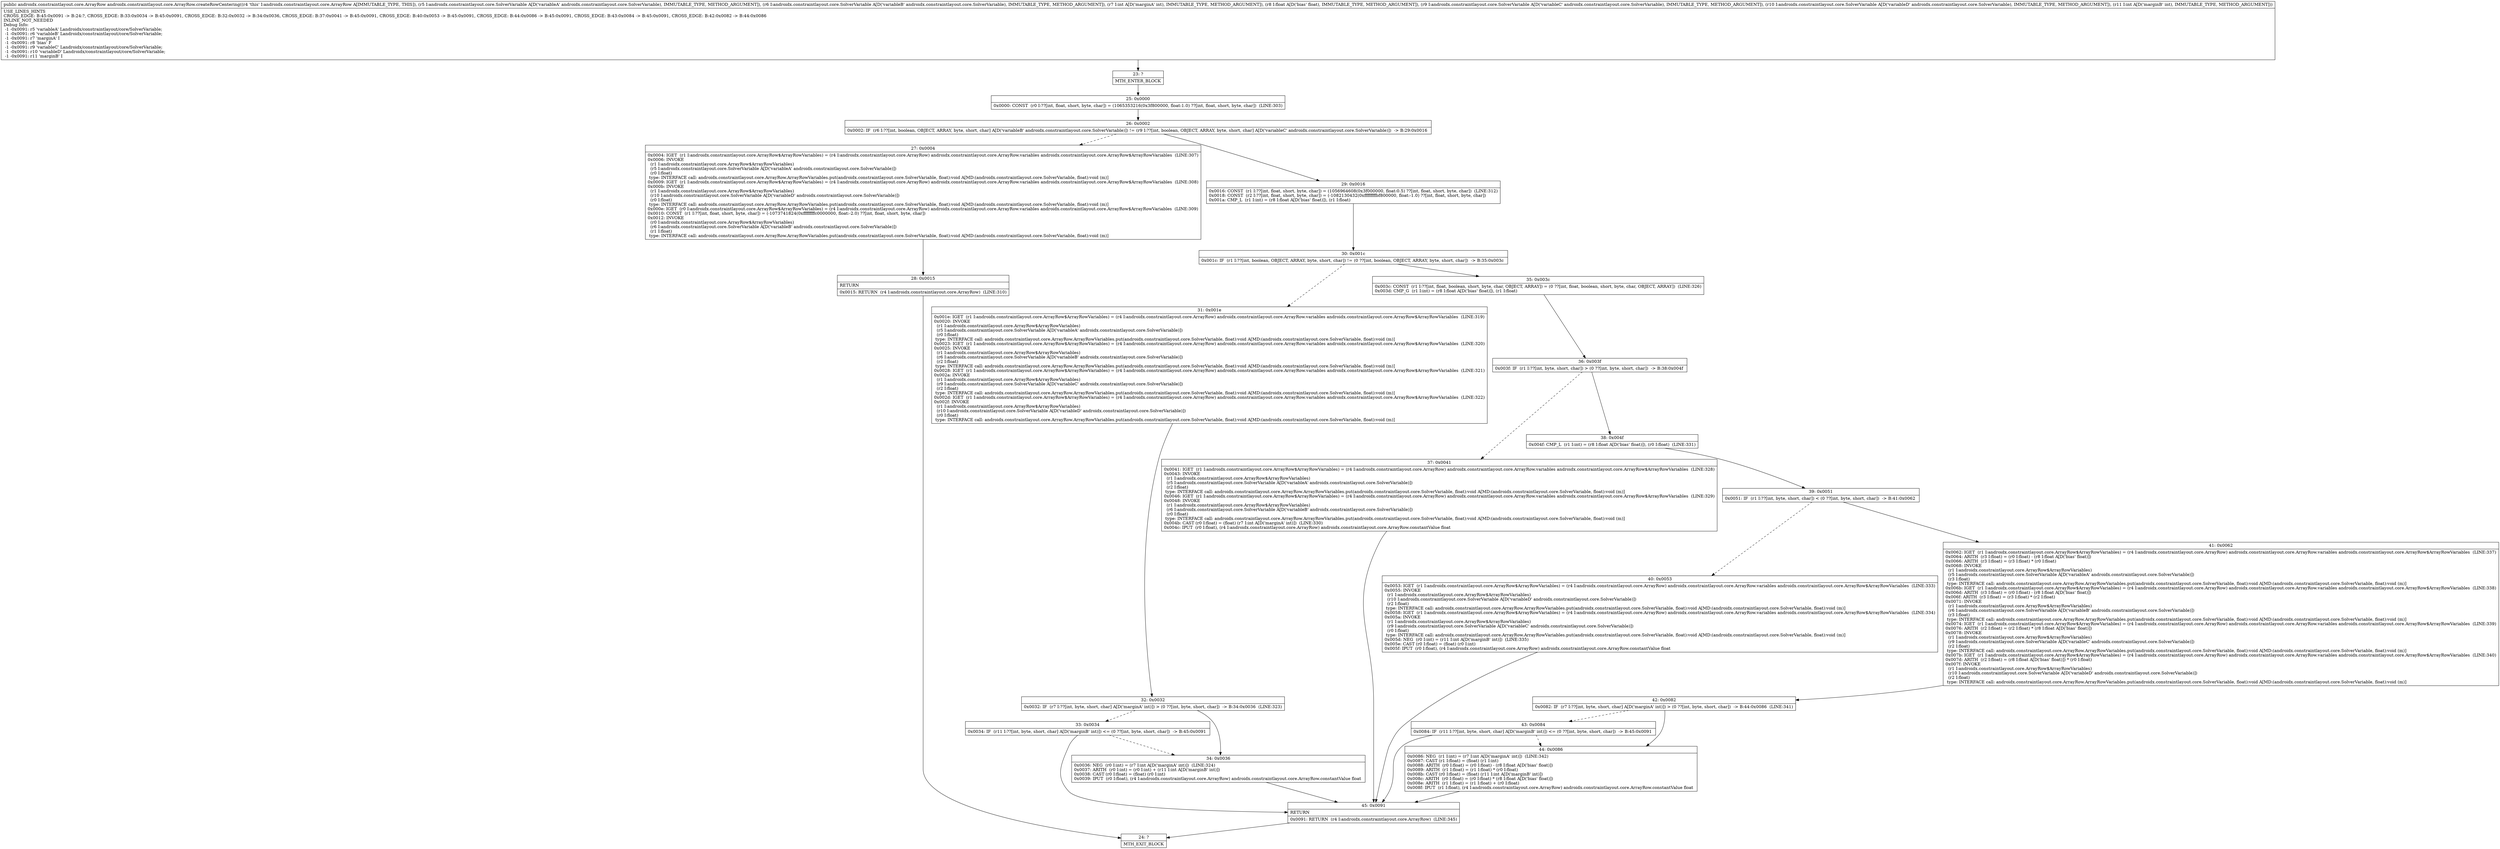 digraph "CFG forandroidx.constraintlayout.core.ArrayRow.createRowCentering(Landroidx\/constraintlayout\/core\/SolverVariable;Landroidx\/constraintlayout\/core\/SolverVariable;IFLandroidx\/constraintlayout\/core\/SolverVariable;Landroidx\/constraintlayout\/core\/SolverVariable;I)Landroidx\/constraintlayout\/core\/ArrayRow;" {
Node_23 [shape=record,label="{23\:\ ?|MTH_ENTER_BLOCK\l}"];
Node_25 [shape=record,label="{25\:\ 0x0000|0x0000: CONST  (r0 I:??[int, float, short, byte, char]) = (1065353216(0x3f800000, float:1.0) ??[int, float, short, byte, char])  (LINE:303)\l}"];
Node_26 [shape=record,label="{26\:\ 0x0002|0x0002: IF  (r6 I:??[int, boolean, OBJECT, ARRAY, byte, short, char] A[D('variableB' androidx.constraintlayout.core.SolverVariable)]) != (r9 I:??[int, boolean, OBJECT, ARRAY, byte, short, char] A[D('variableC' androidx.constraintlayout.core.SolverVariable)])  \-\> B:29:0x0016 \l}"];
Node_27 [shape=record,label="{27\:\ 0x0004|0x0004: IGET  (r1 I:androidx.constraintlayout.core.ArrayRow$ArrayRowVariables) = (r4 I:androidx.constraintlayout.core.ArrayRow) androidx.constraintlayout.core.ArrayRow.variables androidx.constraintlayout.core.ArrayRow$ArrayRowVariables  (LINE:307)\l0x0006: INVOKE  \l  (r1 I:androidx.constraintlayout.core.ArrayRow$ArrayRowVariables)\l  (r5 I:androidx.constraintlayout.core.SolverVariable A[D('variableA' androidx.constraintlayout.core.SolverVariable)])\l  (r0 I:float)\l type: INTERFACE call: androidx.constraintlayout.core.ArrayRow.ArrayRowVariables.put(androidx.constraintlayout.core.SolverVariable, float):void A[MD:(androidx.constraintlayout.core.SolverVariable, float):void (m)]\l0x0009: IGET  (r1 I:androidx.constraintlayout.core.ArrayRow$ArrayRowVariables) = (r4 I:androidx.constraintlayout.core.ArrayRow) androidx.constraintlayout.core.ArrayRow.variables androidx.constraintlayout.core.ArrayRow$ArrayRowVariables  (LINE:308)\l0x000b: INVOKE  \l  (r1 I:androidx.constraintlayout.core.ArrayRow$ArrayRowVariables)\l  (r10 I:androidx.constraintlayout.core.SolverVariable A[D('variableD' androidx.constraintlayout.core.SolverVariable)])\l  (r0 I:float)\l type: INTERFACE call: androidx.constraintlayout.core.ArrayRow.ArrayRowVariables.put(androidx.constraintlayout.core.SolverVariable, float):void A[MD:(androidx.constraintlayout.core.SolverVariable, float):void (m)]\l0x000e: IGET  (r0 I:androidx.constraintlayout.core.ArrayRow$ArrayRowVariables) = (r4 I:androidx.constraintlayout.core.ArrayRow) androidx.constraintlayout.core.ArrayRow.variables androidx.constraintlayout.core.ArrayRow$ArrayRowVariables  (LINE:309)\l0x0010: CONST  (r1 I:??[int, float, short, byte, char]) = (\-1073741824(0xffffffffc0000000, float:\-2.0) ??[int, float, short, byte, char]) \l0x0012: INVOKE  \l  (r0 I:androidx.constraintlayout.core.ArrayRow$ArrayRowVariables)\l  (r6 I:androidx.constraintlayout.core.SolverVariable A[D('variableB' androidx.constraintlayout.core.SolverVariable)])\l  (r1 I:float)\l type: INTERFACE call: androidx.constraintlayout.core.ArrayRow.ArrayRowVariables.put(androidx.constraintlayout.core.SolverVariable, float):void A[MD:(androidx.constraintlayout.core.SolverVariable, float):void (m)]\l}"];
Node_28 [shape=record,label="{28\:\ 0x0015|RETURN\l|0x0015: RETURN  (r4 I:androidx.constraintlayout.core.ArrayRow)  (LINE:310)\l}"];
Node_24 [shape=record,label="{24\:\ ?|MTH_EXIT_BLOCK\l}"];
Node_29 [shape=record,label="{29\:\ 0x0016|0x0016: CONST  (r1 I:??[int, float, short, byte, char]) = (1056964608(0x3f000000, float:0.5) ??[int, float, short, byte, char])  (LINE:312)\l0x0018: CONST  (r2 I:??[int, float, short, byte, char]) = (\-1082130432(0xffffffffbf800000, float:\-1.0) ??[int, float, short, byte, char]) \l0x001a: CMP_L  (r1 I:int) = (r8 I:float A[D('bias' float)]), (r1 I:float) \l}"];
Node_30 [shape=record,label="{30\:\ 0x001c|0x001c: IF  (r1 I:??[int, boolean, OBJECT, ARRAY, byte, short, char]) != (0 ??[int, boolean, OBJECT, ARRAY, byte, short, char])  \-\> B:35:0x003c \l}"];
Node_31 [shape=record,label="{31\:\ 0x001e|0x001e: IGET  (r1 I:androidx.constraintlayout.core.ArrayRow$ArrayRowVariables) = (r4 I:androidx.constraintlayout.core.ArrayRow) androidx.constraintlayout.core.ArrayRow.variables androidx.constraintlayout.core.ArrayRow$ArrayRowVariables  (LINE:319)\l0x0020: INVOKE  \l  (r1 I:androidx.constraintlayout.core.ArrayRow$ArrayRowVariables)\l  (r5 I:androidx.constraintlayout.core.SolverVariable A[D('variableA' androidx.constraintlayout.core.SolverVariable)])\l  (r0 I:float)\l type: INTERFACE call: androidx.constraintlayout.core.ArrayRow.ArrayRowVariables.put(androidx.constraintlayout.core.SolverVariable, float):void A[MD:(androidx.constraintlayout.core.SolverVariable, float):void (m)]\l0x0023: IGET  (r1 I:androidx.constraintlayout.core.ArrayRow$ArrayRowVariables) = (r4 I:androidx.constraintlayout.core.ArrayRow) androidx.constraintlayout.core.ArrayRow.variables androidx.constraintlayout.core.ArrayRow$ArrayRowVariables  (LINE:320)\l0x0025: INVOKE  \l  (r1 I:androidx.constraintlayout.core.ArrayRow$ArrayRowVariables)\l  (r6 I:androidx.constraintlayout.core.SolverVariable A[D('variableB' androidx.constraintlayout.core.SolverVariable)])\l  (r2 I:float)\l type: INTERFACE call: androidx.constraintlayout.core.ArrayRow.ArrayRowVariables.put(androidx.constraintlayout.core.SolverVariable, float):void A[MD:(androidx.constraintlayout.core.SolverVariable, float):void (m)]\l0x0028: IGET  (r1 I:androidx.constraintlayout.core.ArrayRow$ArrayRowVariables) = (r4 I:androidx.constraintlayout.core.ArrayRow) androidx.constraintlayout.core.ArrayRow.variables androidx.constraintlayout.core.ArrayRow$ArrayRowVariables  (LINE:321)\l0x002a: INVOKE  \l  (r1 I:androidx.constraintlayout.core.ArrayRow$ArrayRowVariables)\l  (r9 I:androidx.constraintlayout.core.SolverVariable A[D('variableC' androidx.constraintlayout.core.SolverVariable)])\l  (r2 I:float)\l type: INTERFACE call: androidx.constraintlayout.core.ArrayRow.ArrayRowVariables.put(androidx.constraintlayout.core.SolverVariable, float):void A[MD:(androidx.constraintlayout.core.SolverVariable, float):void (m)]\l0x002d: IGET  (r1 I:androidx.constraintlayout.core.ArrayRow$ArrayRowVariables) = (r4 I:androidx.constraintlayout.core.ArrayRow) androidx.constraintlayout.core.ArrayRow.variables androidx.constraintlayout.core.ArrayRow$ArrayRowVariables  (LINE:322)\l0x002f: INVOKE  \l  (r1 I:androidx.constraintlayout.core.ArrayRow$ArrayRowVariables)\l  (r10 I:androidx.constraintlayout.core.SolverVariable A[D('variableD' androidx.constraintlayout.core.SolverVariable)])\l  (r0 I:float)\l type: INTERFACE call: androidx.constraintlayout.core.ArrayRow.ArrayRowVariables.put(androidx.constraintlayout.core.SolverVariable, float):void A[MD:(androidx.constraintlayout.core.SolverVariable, float):void (m)]\l}"];
Node_32 [shape=record,label="{32\:\ 0x0032|0x0032: IF  (r7 I:??[int, byte, short, char] A[D('marginA' int)]) \> (0 ??[int, byte, short, char])  \-\> B:34:0x0036  (LINE:323)\l}"];
Node_33 [shape=record,label="{33\:\ 0x0034|0x0034: IF  (r11 I:??[int, byte, short, char] A[D('marginB' int)]) \<= (0 ??[int, byte, short, char])  \-\> B:45:0x0091 \l}"];
Node_45 [shape=record,label="{45\:\ 0x0091|RETURN\l|0x0091: RETURN  (r4 I:androidx.constraintlayout.core.ArrayRow)  (LINE:345)\l}"];
Node_34 [shape=record,label="{34\:\ 0x0036|0x0036: NEG  (r0 I:int) = (r7 I:int A[D('marginA' int)])  (LINE:324)\l0x0037: ARITH  (r0 I:int) = (r0 I:int) + (r11 I:int A[D('marginB' int)]) \l0x0038: CAST (r0 I:float) = (float) (r0 I:int) \l0x0039: IPUT  (r0 I:float), (r4 I:androidx.constraintlayout.core.ArrayRow) androidx.constraintlayout.core.ArrayRow.constantValue float \l}"];
Node_35 [shape=record,label="{35\:\ 0x003c|0x003c: CONST  (r1 I:??[int, float, boolean, short, byte, char, OBJECT, ARRAY]) = (0 ??[int, float, boolean, short, byte, char, OBJECT, ARRAY])  (LINE:326)\l0x003d: CMP_G  (r1 I:int) = (r8 I:float A[D('bias' float)]), (r1 I:float) \l}"];
Node_36 [shape=record,label="{36\:\ 0x003f|0x003f: IF  (r1 I:??[int, byte, short, char]) \> (0 ??[int, byte, short, char])  \-\> B:38:0x004f \l}"];
Node_37 [shape=record,label="{37\:\ 0x0041|0x0041: IGET  (r1 I:androidx.constraintlayout.core.ArrayRow$ArrayRowVariables) = (r4 I:androidx.constraintlayout.core.ArrayRow) androidx.constraintlayout.core.ArrayRow.variables androidx.constraintlayout.core.ArrayRow$ArrayRowVariables  (LINE:328)\l0x0043: INVOKE  \l  (r1 I:androidx.constraintlayout.core.ArrayRow$ArrayRowVariables)\l  (r5 I:androidx.constraintlayout.core.SolverVariable A[D('variableA' androidx.constraintlayout.core.SolverVariable)])\l  (r2 I:float)\l type: INTERFACE call: androidx.constraintlayout.core.ArrayRow.ArrayRowVariables.put(androidx.constraintlayout.core.SolverVariable, float):void A[MD:(androidx.constraintlayout.core.SolverVariable, float):void (m)]\l0x0046: IGET  (r1 I:androidx.constraintlayout.core.ArrayRow$ArrayRowVariables) = (r4 I:androidx.constraintlayout.core.ArrayRow) androidx.constraintlayout.core.ArrayRow.variables androidx.constraintlayout.core.ArrayRow$ArrayRowVariables  (LINE:329)\l0x0048: INVOKE  \l  (r1 I:androidx.constraintlayout.core.ArrayRow$ArrayRowVariables)\l  (r6 I:androidx.constraintlayout.core.SolverVariable A[D('variableB' androidx.constraintlayout.core.SolverVariable)])\l  (r0 I:float)\l type: INTERFACE call: androidx.constraintlayout.core.ArrayRow.ArrayRowVariables.put(androidx.constraintlayout.core.SolverVariable, float):void A[MD:(androidx.constraintlayout.core.SolverVariable, float):void (m)]\l0x004b: CAST (r0 I:float) = (float) (r7 I:int A[D('marginA' int)])  (LINE:330)\l0x004c: IPUT  (r0 I:float), (r4 I:androidx.constraintlayout.core.ArrayRow) androidx.constraintlayout.core.ArrayRow.constantValue float \l}"];
Node_38 [shape=record,label="{38\:\ 0x004f|0x004f: CMP_L  (r1 I:int) = (r8 I:float A[D('bias' float)]), (r0 I:float)  (LINE:331)\l}"];
Node_39 [shape=record,label="{39\:\ 0x0051|0x0051: IF  (r1 I:??[int, byte, short, char]) \< (0 ??[int, byte, short, char])  \-\> B:41:0x0062 \l}"];
Node_40 [shape=record,label="{40\:\ 0x0053|0x0053: IGET  (r1 I:androidx.constraintlayout.core.ArrayRow$ArrayRowVariables) = (r4 I:androidx.constraintlayout.core.ArrayRow) androidx.constraintlayout.core.ArrayRow.variables androidx.constraintlayout.core.ArrayRow$ArrayRowVariables  (LINE:333)\l0x0055: INVOKE  \l  (r1 I:androidx.constraintlayout.core.ArrayRow$ArrayRowVariables)\l  (r10 I:androidx.constraintlayout.core.SolverVariable A[D('variableD' androidx.constraintlayout.core.SolverVariable)])\l  (r2 I:float)\l type: INTERFACE call: androidx.constraintlayout.core.ArrayRow.ArrayRowVariables.put(androidx.constraintlayout.core.SolverVariable, float):void A[MD:(androidx.constraintlayout.core.SolverVariable, float):void (m)]\l0x0058: IGET  (r1 I:androidx.constraintlayout.core.ArrayRow$ArrayRowVariables) = (r4 I:androidx.constraintlayout.core.ArrayRow) androidx.constraintlayout.core.ArrayRow.variables androidx.constraintlayout.core.ArrayRow$ArrayRowVariables  (LINE:334)\l0x005a: INVOKE  \l  (r1 I:androidx.constraintlayout.core.ArrayRow$ArrayRowVariables)\l  (r9 I:androidx.constraintlayout.core.SolverVariable A[D('variableC' androidx.constraintlayout.core.SolverVariable)])\l  (r0 I:float)\l type: INTERFACE call: androidx.constraintlayout.core.ArrayRow.ArrayRowVariables.put(androidx.constraintlayout.core.SolverVariable, float):void A[MD:(androidx.constraintlayout.core.SolverVariable, float):void (m)]\l0x005d: NEG  (r0 I:int) = (r11 I:int A[D('marginB' int)])  (LINE:335)\l0x005e: CAST (r0 I:float) = (float) (r0 I:int) \l0x005f: IPUT  (r0 I:float), (r4 I:androidx.constraintlayout.core.ArrayRow) androidx.constraintlayout.core.ArrayRow.constantValue float \l}"];
Node_41 [shape=record,label="{41\:\ 0x0062|0x0062: IGET  (r1 I:androidx.constraintlayout.core.ArrayRow$ArrayRowVariables) = (r4 I:androidx.constraintlayout.core.ArrayRow) androidx.constraintlayout.core.ArrayRow.variables androidx.constraintlayout.core.ArrayRow$ArrayRowVariables  (LINE:337)\l0x0064: ARITH  (r3 I:float) = (r0 I:float) \- (r8 I:float A[D('bias' float)]) \l0x0066: ARITH  (r3 I:float) = (r3 I:float) * (r0 I:float) \l0x0068: INVOKE  \l  (r1 I:androidx.constraintlayout.core.ArrayRow$ArrayRowVariables)\l  (r5 I:androidx.constraintlayout.core.SolverVariable A[D('variableA' androidx.constraintlayout.core.SolverVariable)])\l  (r3 I:float)\l type: INTERFACE call: androidx.constraintlayout.core.ArrayRow.ArrayRowVariables.put(androidx.constraintlayout.core.SolverVariable, float):void A[MD:(androidx.constraintlayout.core.SolverVariable, float):void (m)]\l0x006b: IGET  (r1 I:androidx.constraintlayout.core.ArrayRow$ArrayRowVariables) = (r4 I:androidx.constraintlayout.core.ArrayRow) androidx.constraintlayout.core.ArrayRow.variables androidx.constraintlayout.core.ArrayRow$ArrayRowVariables  (LINE:338)\l0x006d: ARITH  (r3 I:float) = (r0 I:float) \- (r8 I:float A[D('bias' float)]) \l0x006f: ARITH  (r3 I:float) = (r3 I:float) * (r2 I:float) \l0x0071: INVOKE  \l  (r1 I:androidx.constraintlayout.core.ArrayRow$ArrayRowVariables)\l  (r6 I:androidx.constraintlayout.core.SolverVariable A[D('variableB' androidx.constraintlayout.core.SolverVariable)])\l  (r3 I:float)\l type: INTERFACE call: androidx.constraintlayout.core.ArrayRow.ArrayRowVariables.put(androidx.constraintlayout.core.SolverVariable, float):void A[MD:(androidx.constraintlayout.core.SolverVariable, float):void (m)]\l0x0074: IGET  (r1 I:androidx.constraintlayout.core.ArrayRow$ArrayRowVariables) = (r4 I:androidx.constraintlayout.core.ArrayRow) androidx.constraintlayout.core.ArrayRow.variables androidx.constraintlayout.core.ArrayRow$ArrayRowVariables  (LINE:339)\l0x0076: ARITH  (r2 I:float) = (r2 I:float) * (r8 I:float A[D('bias' float)]) \l0x0078: INVOKE  \l  (r1 I:androidx.constraintlayout.core.ArrayRow$ArrayRowVariables)\l  (r9 I:androidx.constraintlayout.core.SolverVariable A[D('variableC' androidx.constraintlayout.core.SolverVariable)])\l  (r2 I:float)\l type: INTERFACE call: androidx.constraintlayout.core.ArrayRow.ArrayRowVariables.put(androidx.constraintlayout.core.SolverVariable, float):void A[MD:(androidx.constraintlayout.core.SolverVariable, float):void (m)]\l0x007b: IGET  (r1 I:androidx.constraintlayout.core.ArrayRow$ArrayRowVariables) = (r4 I:androidx.constraintlayout.core.ArrayRow) androidx.constraintlayout.core.ArrayRow.variables androidx.constraintlayout.core.ArrayRow$ArrayRowVariables  (LINE:340)\l0x007d: ARITH  (r2 I:float) = (r8 I:float A[D('bias' float)]) * (r0 I:float) \l0x007f: INVOKE  \l  (r1 I:androidx.constraintlayout.core.ArrayRow$ArrayRowVariables)\l  (r10 I:androidx.constraintlayout.core.SolverVariable A[D('variableD' androidx.constraintlayout.core.SolverVariable)])\l  (r2 I:float)\l type: INTERFACE call: androidx.constraintlayout.core.ArrayRow.ArrayRowVariables.put(androidx.constraintlayout.core.SolverVariable, float):void A[MD:(androidx.constraintlayout.core.SolverVariable, float):void (m)]\l}"];
Node_42 [shape=record,label="{42\:\ 0x0082|0x0082: IF  (r7 I:??[int, byte, short, char] A[D('marginA' int)]) \> (0 ??[int, byte, short, char])  \-\> B:44:0x0086  (LINE:341)\l}"];
Node_43 [shape=record,label="{43\:\ 0x0084|0x0084: IF  (r11 I:??[int, byte, short, char] A[D('marginB' int)]) \<= (0 ??[int, byte, short, char])  \-\> B:45:0x0091 \l}"];
Node_44 [shape=record,label="{44\:\ 0x0086|0x0086: NEG  (r1 I:int) = (r7 I:int A[D('marginA' int)])  (LINE:342)\l0x0087: CAST (r1 I:float) = (float) (r1 I:int) \l0x0088: ARITH  (r0 I:float) = (r0 I:float) \- (r8 I:float A[D('bias' float)]) \l0x0089: ARITH  (r1 I:float) = (r1 I:float) * (r0 I:float) \l0x008b: CAST (r0 I:float) = (float) (r11 I:int A[D('marginB' int)]) \l0x008c: ARITH  (r0 I:float) = (r0 I:float) * (r8 I:float A[D('bias' float)]) \l0x008e: ARITH  (r1 I:float) = (r1 I:float) + (r0 I:float) \l0x008f: IPUT  (r1 I:float), (r4 I:androidx.constraintlayout.core.ArrayRow) androidx.constraintlayout.core.ArrayRow.constantValue float \l}"];
MethodNode[shape=record,label="{public androidx.constraintlayout.core.ArrayRow androidx.constraintlayout.core.ArrayRow.createRowCentering((r4 'this' I:androidx.constraintlayout.core.ArrayRow A[IMMUTABLE_TYPE, THIS]), (r5 I:androidx.constraintlayout.core.SolverVariable A[D('variableA' androidx.constraintlayout.core.SolverVariable), IMMUTABLE_TYPE, METHOD_ARGUMENT]), (r6 I:androidx.constraintlayout.core.SolverVariable A[D('variableB' androidx.constraintlayout.core.SolverVariable), IMMUTABLE_TYPE, METHOD_ARGUMENT]), (r7 I:int A[D('marginA' int), IMMUTABLE_TYPE, METHOD_ARGUMENT]), (r8 I:float A[D('bias' float), IMMUTABLE_TYPE, METHOD_ARGUMENT]), (r9 I:androidx.constraintlayout.core.SolverVariable A[D('variableC' androidx.constraintlayout.core.SolverVariable), IMMUTABLE_TYPE, METHOD_ARGUMENT]), (r10 I:androidx.constraintlayout.core.SolverVariable A[D('variableD' androidx.constraintlayout.core.SolverVariable), IMMUTABLE_TYPE, METHOD_ARGUMENT]), (r11 I:int A[D('marginB' int), IMMUTABLE_TYPE, METHOD_ARGUMENT]))  | USE_LINES_HINTS\lCROSS_EDGE: B:45:0x0091 \-\> B:24:?, CROSS_EDGE: B:33:0x0034 \-\> B:45:0x0091, CROSS_EDGE: B:32:0x0032 \-\> B:34:0x0036, CROSS_EDGE: B:37:0x0041 \-\> B:45:0x0091, CROSS_EDGE: B:40:0x0053 \-\> B:45:0x0091, CROSS_EDGE: B:44:0x0086 \-\> B:45:0x0091, CROSS_EDGE: B:43:0x0084 \-\> B:45:0x0091, CROSS_EDGE: B:42:0x0082 \-\> B:44:0x0086\lINLINE_NOT_NEEDED\lDebug Info:\l  \-1 \-0x0091: r5 'variableA' Landroidx\/constraintlayout\/core\/SolverVariable;\l  \-1 \-0x0091: r6 'variableB' Landroidx\/constraintlayout\/core\/SolverVariable;\l  \-1 \-0x0091: r7 'marginA' I\l  \-1 \-0x0091: r8 'bias' F\l  \-1 \-0x0091: r9 'variableC' Landroidx\/constraintlayout\/core\/SolverVariable;\l  \-1 \-0x0091: r10 'variableD' Landroidx\/constraintlayout\/core\/SolverVariable;\l  \-1 \-0x0091: r11 'marginB' I\l}"];
MethodNode -> Node_23;Node_23 -> Node_25;
Node_25 -> Node_26;
Node_26 -> Node_27[style=dashed];
Node_26 -> Node_29;
Node_27 -> Node_28;
Node_28 -> Node_24;
Node_29 -> Node_30;
Node_30 -> Node_31[style=dashed];
Node_30 -> Node_35;
Node_31 -> Node_32;
Node_32 -> Node_33[style=dashed];
Node_32 -> Node_34;
Node_33 -> Node_34[style=dashed];
Node_33 -> Node_45;
Node_45 -> Node_24;
Node_34 -> Node_45;
Node_35 -> Node_36;
Node_36 -> Node_37[style=dashed];
Node_36 -> Node_38;
Node_37 -> Node_45;
Node_38 -> Node_39;
Node_39 -> Node_40[style=dashed];
Node_39 -> Node_41;
Node_40 -> Node_45;
Node_41 -> Node_42;
Node_42 -> Node_43[style=dashed];
Node_42 -> Node_44;
Node_43 -> Node_44[style=dashed];
Node_43 -> Node_45;
Node_44 -> Node_45;
}

